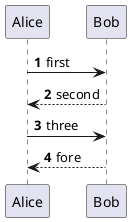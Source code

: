 @startuml
'https://plantuml.com/sequence-diagram

autonumber
Alice -> Bob : first
Bob --> Alice : second
Alice -> Bob : three
Alice <-- Bob : fore

@enduml